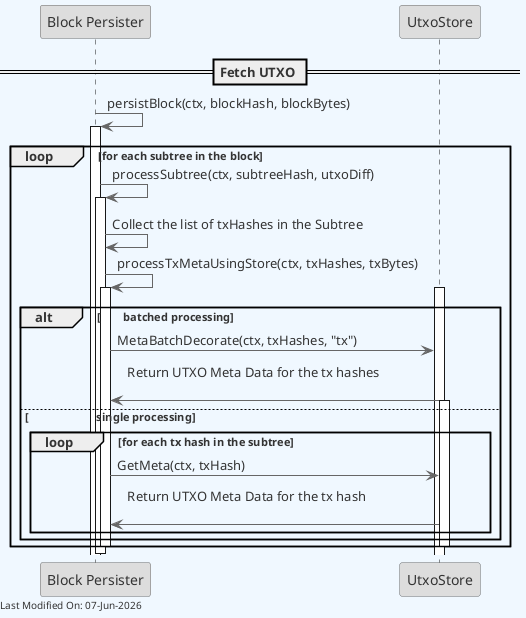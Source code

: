 @startuml
skinparam backgroundColor #F0F8FF
skinparam defaultFontColor #333333
skinparam arrowColor #666666

' Define borders for all elements
skinparam entity {
  BorderColor #666666
  BackgroundColor #DDDDDD
}

skinparam control {
  BorderColor #666666
  BackgroundColor #DDDDDD
}

skinparam participant {
  BorderColor #666666
  BackgroundColor #DDDDDD
}



participant "Block Persister" as BlockPersister
participant "UtxoStore" as UtxoStore

== Fetch UTXO ==
BlockPersister -> BlockPersister: persistBlock(ctx, blockHash, blockBytes)
activate BlockPersister
loop for each subtree in the block
BlockPersister -> BlockPersister: processSubtree(ctx, subtreeHash, utxoDiff)
activate BlockPersister

BlockPersister -> BlockPersister: Collect the list of txHashes in the Subtree

BlockPersister -> BlockPersister: processTxMetaUsingStore(ctx, txHashes, txBytes)
activate BlockPersister


alt \t batched processing

activate UtxoStore

BlockPersister -> UtxoStore: MetaBatchDecorate(ctx, txHashes, "tx")

UtxoStore -> BlockPersister: Return UTXO Meta Data for the tx hashes\n

else \t \t \t single processing

loop for each tx hash in the subtree

activate UtxoStore

BlockPersister -> UtxoStore: GetMeta(ctx, txHash)

UtxoStore -> BlockPersister: Return UTXO Meta Data for the tx hash\n

end
end
deactivate UtxoStore

deactivate BlockPersister
end
deactivate BlockPersister

left footer Last Modified On: %date("dd-MMM-yyyy")

@enduml

